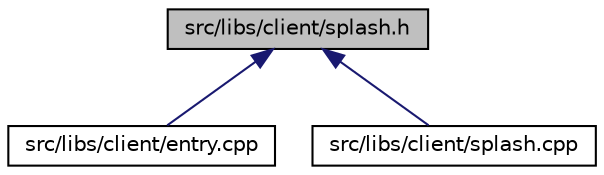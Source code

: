 digraph "src/libs/client/splash.h"
{
  edge [fontname="Helvetica",fontsize="10",labelfontname="Helvetica",labelfontsize="10"];
  node [fontname="Helvetica",fontsize="10",shape=record];
  Node1 [label="src/libs/client/splash.h",height=0.2,width=0.4,color="black", fillcolor="grey75", style="filled", fontcolor="black"];
  Node1 -> Node2 [dir="back",color="midnightblue",fontsize="10",style="solid",fontname="Helvetica"];
  Node2 [label="src/libs/client/entry.cpp",height=0.2,width=0.4,color="black", fillcolor="white", style="filled",URL="$entry_8cpp.html"];
  Node1 -> Node3 [dir="back",color="midnightblue",fontsize="10",style="solid",fontname="Helvetica"];
  Node3 [label="src/libs/client/splash.cpp",height=0.2,width=0.4,color="black", fillcolor="white", style="filled",URL="$splash_8cpp.html"];
}
